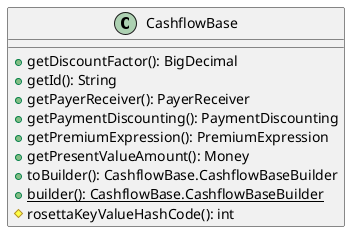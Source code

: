 @startuml

    class CashflowBase [[CashflowBase.html]] {
        +getDiscountFactor(): BigDecimal
        +getId(): String
        +getPayerReceiver(): PayerReceiver
        +getPaymentDiscounting(): PaymentDiscounting
        +getPremiumExpression(): PremiumExpression
        +getPresentValueAmount(): Money
        +toBuilder(): CashflowBase.CashflowBaseBuilder
        {static} +builder(): CashflowBase.CashflowBaseBuilder
        #rosettaKeyValueHashCode(): int
    }

@enduml
